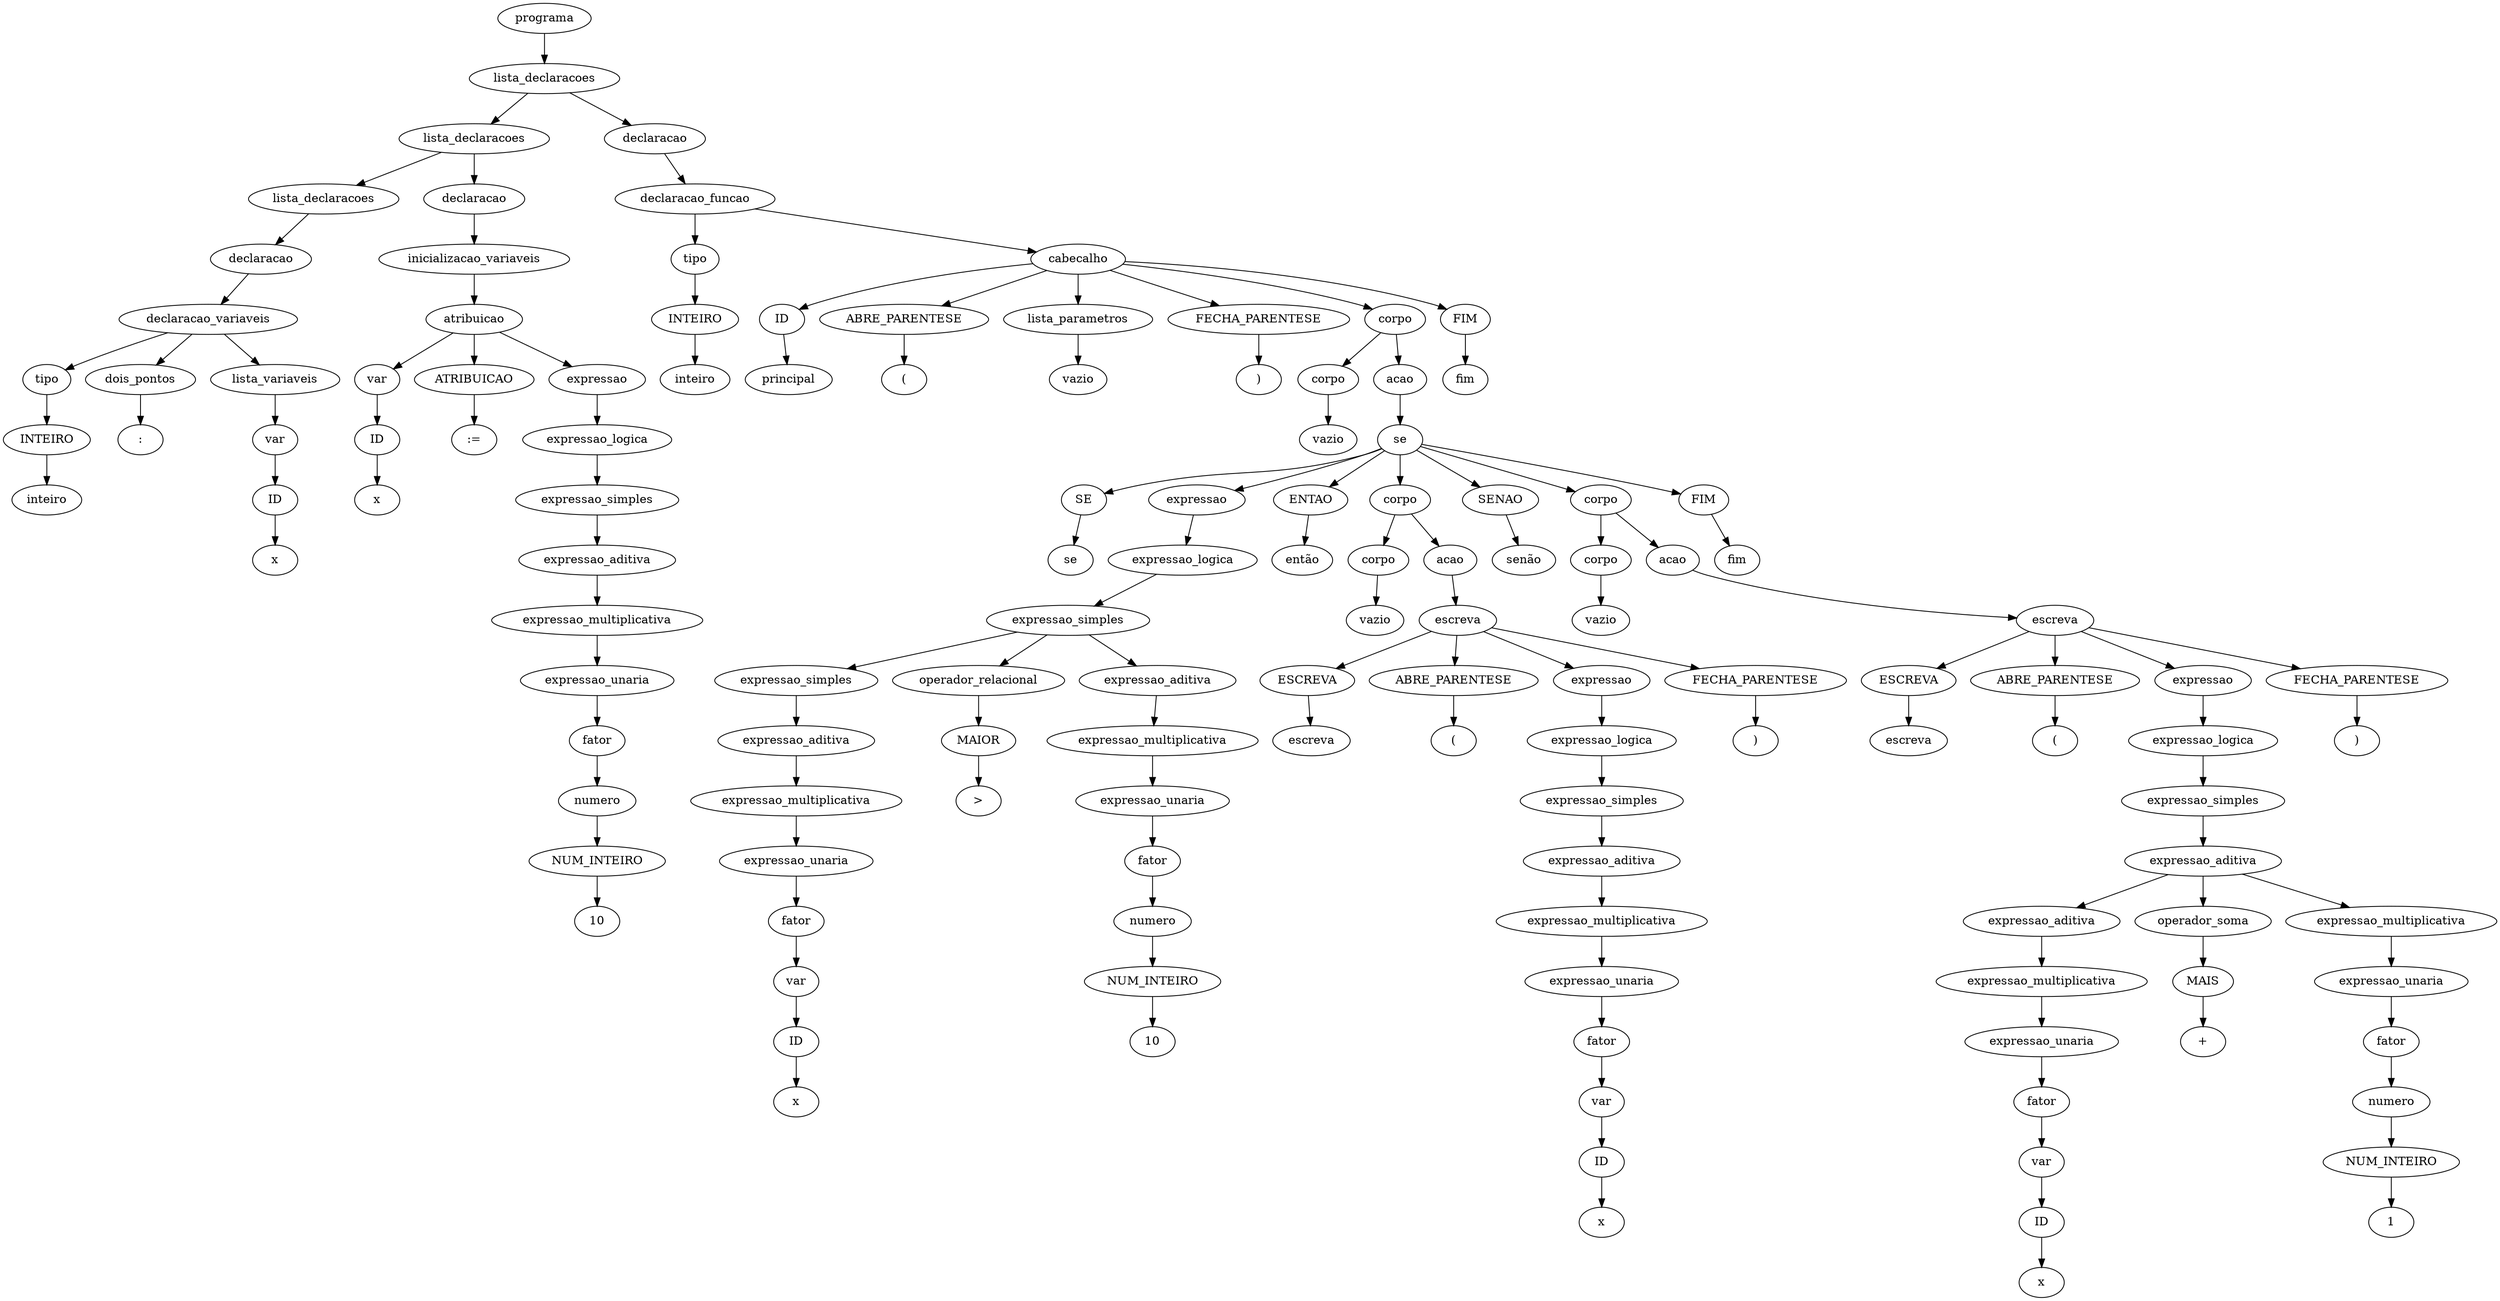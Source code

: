 digraph tree {
    "0x7f1df84b2860" [label="programa"];
    "0x7f1df84b31c0" [label="lista_declaracoes"];
    "0x7f1df84b28c0" [label="lista_declaracoes"];
    "0x7f1df8458a60" [label="lista_declaracoes"];
    "0x7f1df845a440" [label="declaracao"];
    "0x7f1df84b2290" [label="declaracao_variaveis"];
    "0x7f1df87df640" [label="tipo"];
    "0x7f1df87df460" [label="INTEIRO"];
    "0x7f1df84b22c0" [label="inteiro"];
    "0x7f1df87df4c0" [label="dois_pontos"];
    "0x7f1df84b23e0" [label=":"];
    "0x7f1df84b22f0" [label="lista_variaveis"];
    "0x7f1df84589d0" [label="var"];
    "0x7f1df84589a0" [label="ID"];
    "0x7f1df84b2440" [label="x"];
    "0x7f1df84b27d0" [label="declaracao"];
    "0x7f1df84b2380" [label="inicializacao_variaveis"];
    "0x7f1df84b2770" [label="atribuicao"];
    "0x7f1df84b2500" [label="var"];
    "0x7f1df84b2530" [label="ID"];
    "0x7f1df84b2560" [label="x"];
    "0x7f1df84b2800" [label="ATRIBUICAO"];
    "0x7f1df84b2890" [label=":="];
    "0x7f1df84b2740" [label="expressao"];
    "0x7f1df84b2710" [label="expressao_logica"];
    "0x7f1df84b2680" [label="expressao_simples"];
    "0x7f1df84b25f0" [label="expressao_aditiva"];
    "0x7f1df84b26e0" [label="expressao_multiplicativa"];
    "0x7f1df84b2590" [label="expressao_unaria"];
    "0x7f1df84b25c0" [label="fator"];
    "0x7f1df84b2410" [label="numero"];
    "0x7f1df84b23b0" [label="NUM_INTEIRO"];
    "0x7f1df84b26b0" [label="10"];
    "0x7f1df84b28f0" [label="declaracao"];
    "0x7f1df84b27a0" [label="declaracao_funcao"];
    "0x7f1df8458a30" [label="tipo"];
    "0x7f1df8458a90" [label="INTEIRO"];
    "0x7f1df84b24a0" [label="inteiro"];
    "0x7f1df84b2a10" [label="cabecalho"];
    "0x7f1df84b2b60" [label="ID"];
    "0x7f1df84b3dc0" [label="principal"];
    "0x7f1df84b3df0" [label="ABRE_PARENTESE"];
    "0x7f1df84b30a0" [label="("];
    "0x7f1df84b2a70" [label="lista_parametros"];
    "0x7f1df84b2620" [label="vazio"];
    "0x7f1df84b2e90" [label="FECHA_PARENTESE"];
    "0x7f1df84b3520" [label=")"];
    "0x7f1df84b3b20" [label="corpo"];
    "0x7f1df84b2b90" [label="corpo"];
    "0x7f1df84b24d0" [label="vazio"];
    "0x7f1df84b2b30" [label="acao"];
    "0x7f1df84b3130" [label="se"];
    "0x7f1df84b3670" [label="SE"];
    "0x7f1df84b3d00" [label="se"];
    "0x7f1df84b3040" [label="expressao"];
    "0x7f1df84b2d70" [label="expressao_logica"];
    "0x7f1df84b2f80" [label="expressao_simples"];
    "0x7f1df84b2cb0" [label="expressao_simples"];
    "0x7f1df84b2c20" [label="expressao_aditiva"];
    "0x7f1df84b2d10" [label="expressao_multiplicativa"];
    "0x7f1df84b2bc0" [label="expressao_unaria"];
    "0x7f1df84b2bf0" [label="fator"];
    "0x7f1df84b2aa0" [label="var"];
    "0x7f1df84b2b00" [label="ID"];
    "0x7f1df84b2ce0" [label="x"];
    "0x7f1df84b2d40" [label="operador_relacional"];
    "0x7f1df84b2dd0" [label="MAIOR"];
    "0x7f1df84b2ec0" [label=">"];
    "0x7f1df84b2e60" [label="expressao_aditiva"];
    "0x7f1df84b2fe0" [label="expressao_multiplicativa"];
    "0x7f1df84b2ef0" [label="expressao_unaria"];
    "0x7f1df84b2e30" [label="fator"];
    "0x7f1df84b2c50" [label="numero"];
    "0x7f1df84b2c80" [label="NUM_INTEIRO"];
    "0x7f1df84b2fb0" [label="10"];
    "0x7f1df84b3d30" [label="ENTAO"];
    "0x7f1df84b3940" [label="então"];
    "0x7f1df84b3430" [label="corpo"];
    "0x7f1df84b3160" [label="corpo"];
    "0x7f1df84b3070" [label="vazio"];
    "0x7f1df84b3550" [label="acao"];
    "0x7f1df84b33d0" [label="escreva"];
    "0x7f1df84b3460" [label="ESCREVA"];
    "0x7f1df84b3580" [label="escreva"];
    "0x7f1df84b35b0" [label="ABRE_PARENTESE"];
    "0x7f1df84b35e0" [label="("];
    "0x7f1df84b33a0" [label="expressao"];
    "0x7f1df84b3370" [label="expressao_logica"];
    "0x7f1df84b32e0" [label="expressao_simples"];
    "0x7f1df84b3250" [label="expressao_aditiva"];
    "0x7f1df84b3340" [label="expressao_multiplicativa"];
    "0x7f1df84b3190" [label="expressao_unaria"];
    "0x7f1df84b3220" [label="fator"];
    "0x7f1df84b30d0" [label="var"];
    "0x7f1df84b3010" [label="ID"];
    "0x7f1df84b3310" [label="x"];
    "0x7f1df84b3610" [label="FECHA_PARENTESE"];
    "0x7f1df84b3640" [label=")"];
    "0x7f1df84b39d0" [label="SENAO"];
    "0x7f1df84b3a00" [label="senão"];
    "0x7f1df84b3b80" [label="corpo"];
    "0x7f1df84b36a0" [label="corpo"];
    "0x7f1df84b3100" [label="vazio"];
    "0x7f1df84b3be0" [label="acao"];
    "0x7f1df84b38b0" [label="escreva"];
    "0x7f1df84b3850" [label="ESCREVA"];
    "0x7f1df84b3c10" [label="escreva"];
    "0x7f1df84b3c40" [label="ABRE_PARENTESE"];
    "0x7f1df84b3c70" [label="("];
    "0x7f1df84b3af0" [label="expressao"];
    "0x7f1df84b3ac0" [label="expressao_logica"];
    "0x7f1df84b3820" [label="expressao_simples"];
    "0x7f1df84b3910" [label="expressao_aditiva"];
    "0x7f1df84b3700" [label="expressao_aditiva"];
    "0x7f1df84b37f0" [label="expressao_multiplicativa"];
    "0x7f1df84b3490" [label="expressao_unaria"];
    "0x7f1df84b36d0" [label="fator"];
    "0x7f1df84b34f0" [label="var"];
    "0x7f1df84b31f0" [label="ID"];
    "0x7f1df84b37c0" [label="x"];
    "0x7f1df84b3970" [label="operador_soma"];
    "0x7f1df84b3790" [label="MAIS"];
    "0x7f1df84b3880" [label="+"];
    "0x7f1df84b3a90" [label="expressao_multiplicativa"];
    "0x7f1df84b39a0" [label="expressao_unaria"];
    "0x7f1df84b38e0" [label="fator"];
    "0x7f1df84b3730" [label="numero"];
    "0x7f1df84b3760" [label="NUM_INTEIRO"];
    "0x7f1df84b3a60" [label="1"];
    "0x7f1df84b3ca0" [label="FECHA_PARENTESE"];
    "0x7f1df84b3cd0" [label=")"];
    "0x7f1df84b3d60" [label="FIM"];
    "0x7f1df84b3d90" [label="fim"];
    "0x7f1df84b34c0" [label="FIM"];
    "0x7f1df84b3400" [label="fim"];
    "0x7f1df84b2860" -> "0x7f1df84b31c0";
    "0x7f1df84b31c0" -> "0x7f1df84b28c0";
    "0x7f1df84b31c0" -> "0x7f1df84b28f0";
    "0x7f1df84b28c0" -> "0x7f1df8458a60";
    "0x7f1df84b28c0" -> "0x7f1df84b27d0";
    "0x7f1df8458a60" -> "0x7f1df845a440";
    "0x7f1df845a440" -> "0x7f1df84b2290";
    "0x7f1df84b2290" -> "0x7f1df87df640";
    "0x7f1df84b2290" -> "0x7f1df87df4c0";
    "0x7f1df84b2290" -> "0x7f1df84b22f0";
    "0x7f1df87df640" -> "0x7f1df87df460";
    "0x7f1df87df460" -> "0x7f1df84b22c0";
    "0x7f1df87df4c0" -> "0x7f1df84b23e0";
    "0x7f1df84b22f0" -> "0x7f1df84589d0";
    "0x7f1df84589d0" -> "0x7f1df84589a0";
    "0x7f1df84589a0" -> "0x7f1df84b2440";
    "0x7f1df84b27d0" -> "0x7f1df84b2380";
    "0x7f1df84b2380" -> "0x7f1df84b2770";
    "0x7f1df84b2770" -> "0x7f1df84b2500";
    "0x7f1df84b2770" -> "0x7f1df84b2800";
    "0x7f1df84b2770" -> "0x7f1df84b2740";
    "0x7f1df84b2500" -> "0x7f1df84b2530";
    "0x7f1df84b2530" -> "0x7f1df84b2560";
    "0x7f1df84b2800" -> "0x7f1df84b2890";
    "0x7f1df84b2740" -> "0x7f1df84b2710";
    "0x7f1df84b2710" -> "0x7f1df84b2680";
    "0x7f1df84b2680" -> "0x7f1df84b25f0";
    "0x7f1df84b25f0" -> "0x7f1df84b26e0";
    "0x7f1df84b26e0" -> "0x7f1df84b2590";
    "0x7f1df84b2590" -> "0x7f1df84b25c0";
    "0x7f1df84b25c0" -> "0x7f1df84b2410";
    "0x7f1df84b2410" -> "0x7f1df84b23b0";
    "0x7f1df84b23b0" -> "0x7f1df84b26b0";
    "0x7f1df84b28f0" -> "0x7f1df84b27a0";
    "0x7f1df84b27a0" -> "0x7f1df8458a30";
    "0x7f1df84b27a0" -> "0x7f1df84b2a10";
    "0x7f1df8458a30" -> "0x7f1df8458a90";
    "0x7f1df8458a90" -> "0x7f1df84b24a0";
    "0x7f1df84b2a10" -> "0x7f1df84b2b60";
    "0x7f1df84b2a10" -> "0x7f1df84b3df0";
    "0x7f1df84b2a10" -> "0x7f1df84b2a70";
    "0x7f1df84b2a10" -> "0x7f1df84b2e90";
    "0x7f1df84b2a10" -> "0x7f1df84b3b20";
    "0x7f1df84b2a10" -> "0x7f1df84b34c0";
    "0x7f1df84b2b60" -> "0x7f1df84b3dc0";
    "0x7f1df84b3df0" -> "0x7f1df84b30a0";
    "0x7f1df84b2a70" -> "0x7f1df84b2620";
    "0x7f1df84b2e90" -> "0x7f1df84b3520";
    "0x7f1df84b3b20" -> "0x7f1df84b2b90";
    "0x7f1df84b3b20" -> "0x7f1df84b2b30";
    "0x7f1df84b2b90" -> "0x7f1df84b24d0";
    "0x7f1df84b2b30" -> "0x7f1df84b3130";
    "0x7f1df84b3130" -> "0x7f1df84b3670";
    "0x7f1df84b3130" -> "0x7f1df84b3040";
    "0x7f1df84b3130" -> "0x7f1df84b3d30";
    "0x7f1df84b3130" -> "0x7f1df84b3430";
    "0x7f1df84b3130" -> "0x7f1df84b39d0";
    "0x7f1df84b3130" -> "0x7f1df84b3b80";
    "0x7f1df84b3130" -> "0x7f1df84b3d60";
    "0x7f1df84b3670" -> "0x7f1df84b3d00";
    "0x7f1df84b3040" -> "0x7f1df84b2d70";
    "0x7f1df84b2d70" -> "0x7f1df84b2f80";
    "0x7f1df84b2f80" -> "0x7f1df84b2cb0";
    "0x7f1df84b2f80" -> "0x7f1df84b2d40";
    "0x7f1df84b2f80" -> "0x7f1df84b2e60";
    "0x7f1df84b2cb0" -> "0x7f1df84b2c20";
    "0x7f1df84b2c20" -> "0x7f1df84b2d10";
    "0x7f1df84b2d10" -> "0x7f1df84b2bc0";
    "0x7f1df84b2bc0" -> "0x7f1df84b2bf0";
    "0x7f1df84b2bf0" -> "0x7f1df84b2aa0";
    "0x7f1df84b2aa0" -> "0x7f1df84b2b00";
    "0x7f1df84b2b00" -> "0x7f1df84b2ce0";
    "0x7f1df84b2d40" -> "0x7f1df84b2dd0";
    "0x7f1df84b2dd0" -> "0x7f1df84b2ec0";
    "0x7f1df84b2e60" -> "0x7f1df84b2fe0";
    "0x7f1df84b2fe0" -> "0x7f1df84b2ef0";
    "0x7f1df84b2ef0" -> "0x7f1df84b2e30";
    "0x7f1df84b2e30" -> "0x7f1df84b2c50";
    "0x7f1df84b2c50" -> "0x7f1df84b2c80";
    "0x7f1df84b2c80" -> "0x7f1df84b2fb0";
    "0x7f1df84b3d30" -> "0x7f1df84b3940";
    "0x7f1df84b3430" -> "0x7f1df84b3160";
    "0x7f1df84b3430" -> "0x7f1df84b3550";
    "0x7f1df84b3160" -> "0x7f1df84b3070";
    "0x7f1df84b3550" -> "0x7f1df84b33d0";
    "0x7f1df84b33d0" -> "0x7f1df84b3460";
    "0x7f1df84b33d0" -> "0x7f1df84b35b0";
    "0x7f1df84b33d0" -> "0x7f1df84b33a0";
    "0x7f1df84b33d0" -> "0x7f1df84b3610";
    "0x7f1df84b3460" -> "0x7f1df84b3580";
    "0x7f1df84b35b0" -> "0x7f1df84b35e0";
    "0x7f1df84b33a0" -> "0x7f1df84b3370";
    "0x7f1df84b3370" -> "0x7f1df84b32e0";
    "0x7f1df84b32e0" -> "0x7f1df84b3250";
    "0x7f1df84b3250" -> "0x7f1df84b3340";
    "0x7f1df84b3340" -> "0x7f1df84b3190";
    "0x7f1df84b3190" -> "0x7f1df84b3220";
    "0x7f1df84b3220" -> "0x7f1df84b30d0";
    "0x7f1df84b30d0" -> "0x7f1df84b3010";
    "0x7f1df84b3010" -> "0x7f1df84b3310";
    "0x7f1df84b3610" -> "0x7f1df84b3640";
    "0x7f1df84b39d0" -> "0x7f1df84b3a00";
    "0x7f1df84b3b80" -> "0x7f1df84b36a0";
    "0x7f1df84b3b80" -> "0x7f1df84b3be0";
    "0x7f1df84b36a0" -> "0x7f1df84b3100";
    "0x7f1df84b3be0" -> "0x7f1df84b38b0";
    "0x7f1df84b38b0" -> "0x7f1df84b3850";
    "0x7f1df84b38b0" -> "0x7f1df84b3c40";
    "0x7f1df84b38b0" -> "0x7f1df84b3af0";
    "0x7f1df84b38b0" -> "0x7f1df84b3ca0";
    "0x7f1df84b3850" -> "0x7f1df84b3c10";
    "0x7f1df84b3c40" -> "0x7f1df84b3c70";
    "0x7f1df84b3af0" -> "0x7f1df84b3ac0";
    "0x7f1df84b3ac0" -> "0x7f1df84b3820";
    "0x7f1df84b3820" -> "0x7f1df84b3910";
    "0x7f1df84b3910" -> "0x7f1df84b3700";
    "0x7f1df84b3910" -> "0x7f1df84b3970";
    "0x7f1df84b3910" -> "0x7f1df84b3a90";
    "0x7f1df84b3700" -> "0x7f1df84b37f0";
    "0x7f1df84b37f0" -> "0x7f1df84b3490";
    "0x7f1df84b3490" -> "0x7f1df84b36d0";
    "0x7f1df84b36d0" -> "0x7f1df84b34f0";
    "0x7f1df84b34f0" -> "0x7f1df84b31f0";
    "0x7f1df84b31f0" -> "0x7f1df84b37c0";
    "0x7f1df84b3970" -> "0x7f1df84b3790";
    "0x7f1df84b3790" -> "0x7f1df84b3880";
    "0x7f1df84b3a90" -> "0x7f1df84b39a0";
    "0x7f1df84b39a0" -> "0x7f1df84b38e0";
    "0x7f1df84b38e0" -> "0x7f1df84b3730";
    "0x7f1df84b3730" -> "0x7f1df84b3760";
    "0x7f1df84b3760" -> "0x7f1df84b3a60";
    "0x7f1df84b3ca0" -> "0x7f1df84b3cd0";
    "0x7f1df84b3d60" -> "0x7f1df84b3d90";
    "0x7f1df84b34c0" -> "0x7f1df84b3400";
}
